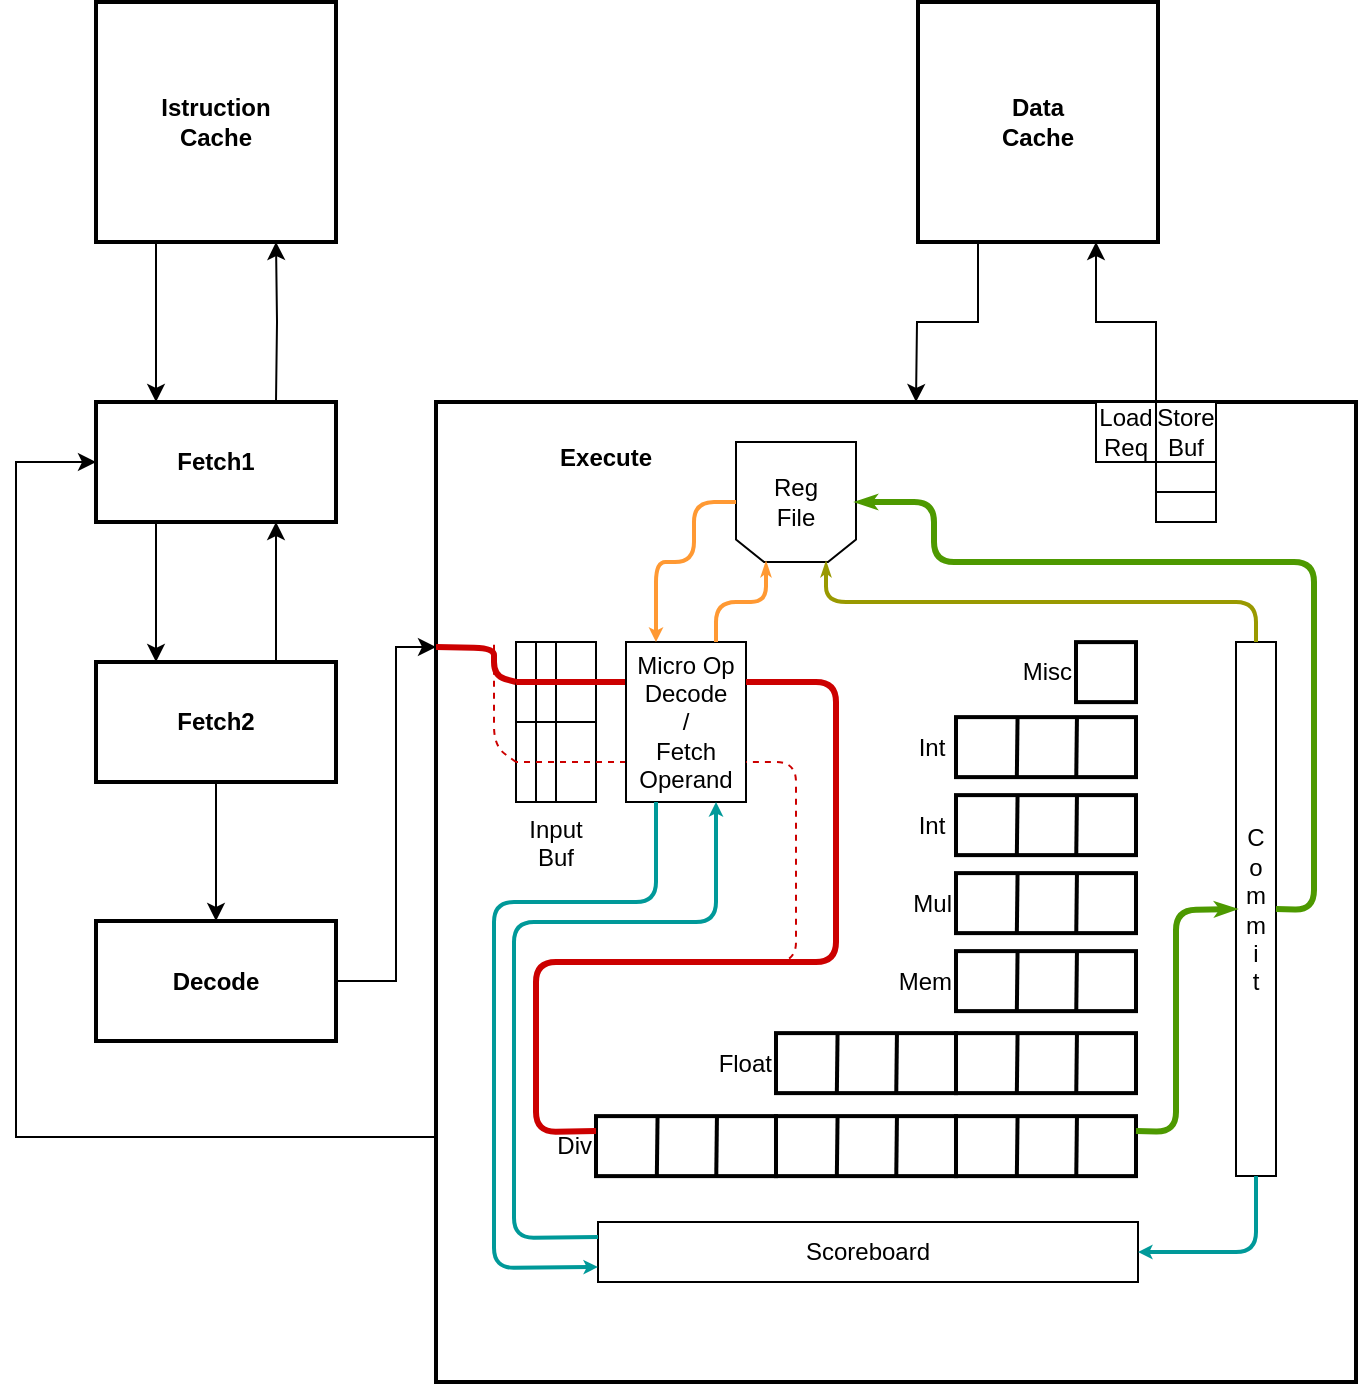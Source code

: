 <mxfile version="12.1.1" type="github" pages="1">
  <diagram id="EdAOTdUpAiUYNW-F2-T8" name="Page-1">
    <mxGraphModel dx="496" dy="267" grid="1" gridSize="10" guides="1" tooltips="1" connect="1" arrows="1" fold="1" page="1" pageScale="1" pageWidth="827" pageHeight="1169" math="0" shadow="0">
      <root>
        <mxCell id="0"/>
        <mxCell id="1" parent="0"/>
        <mxCell id="PrVs4WJmUe6VJW8ANghc-1" style="edgeStyle=orthogonalEdgeStyle;rounded=0;orthogonalLoop=1;jettySize=auto;html=1;exitX=0.25;exitY=1;exitDx=0;exitDy=0;entryX=0.25;entryY=0;entryDx=0;entryDy=0;fontStyle=1" edge="1" parent="1" source="PrVs4WJmUe6VJW8ANghc-2">
          <mxGeometry relative="1" as="geometry">
            <mxPoint x="120" y="250" as="targetPoint"/>
          </mxGeometry>
        </mxCell>
        <mxCell id="PrVs4WJmUe6VJW8ANghc-2" value="Istruction&lt;br&gt;Cache" style="rounded=0;whiteSpace=wrap;html=1;fontStyle=1;strokeWidth=2;" vertex="1" parent="1">
          <mxGeometry x="90" y="50" width="120" height="120" as="geometry"/>
        </mxCell>
        <mxCell id="PrVs4WJmUe6VJW8ANghc-3" style="edgeStyle=orthogonalEdgeStyle;rounded=0;orthogonalLoop=1;jettySize=auto;html=1;exitX=0.75;exitY=0;exitDx=0;exitDy=0;entryX=0.75;entryY=1;entryDx=0;entryDy=0;fontStyle=1" edge="1" parent="1" target="PrVs4WJmUe6VJW8ANghc-2">
          <mxGeometry relative="1" as="geometry">
            <mxPoint x="180" y="250" as="sourcePoint"/>
          </mxGeometry>
        </mxCell>
        <mxCell id="PrVs4WJmUe6VJW8ANghc-4" style="edgeStyle=orthogonalEdgeStyle;rounded=0;orthogonalLoop=1;jettySize=auto;html=1;exitX=0.995;exitY=0.005;exitDx=0;exitDy=0;entryX=0.75;entryY=1;entryDx=0;entryDy=0;exitPerimeter=0;" edge="1" parent="1">
          <mxGeometry relative="1" as="geometry">
            <mxPoint x="620" y="250" as="sourcePoint"/>
            <mxPoint x="590" y="170" as="targetPoint"/>
            <Array as="points">
              <mxPoint x="620" y="210"/>
              <mxPoint x="590" y="210"/>
            </Array>
          </mxGeometry>
        </mxCell>
        <mxCell id="PrVs4WJmUe6VJW8ANghc-5" style="edgeStyle=orthogonalEdgeStyle;rounded=0;orthogonalLoop=1;jettySize=auto;html=1;exitX=0.25;exitY=1;exitDx=0;exitDy=0;entryX=0.5;entryY=0;entryDx=0;entryDy=0;" edge="1" parent="1" source="PrVs4WJmUe6VJW8ANghc-6">
          <mxGeometry relative="1" as="geometry">
            <mxPoint x="500" y="250" as="targetPoint"/>
          </mxGeometry>
        </mxCell>
        <mxCell id="PrVs4WJmUe6VJW8ANghc-6" value="Data&lt;br&gt;Cache" style="rounded=0;whiteSpace=wrap;html=1;fontStyle=1;strokeWidth=2;" vertex="1" parent="1">
          <mxGeometry x="501" y="50" width="120" height="120" as="geometry"/>
        </mxCell>
        <mxCell id="PrVs4WJmUe6VJW8ANghc-7" style="edgeStyle=orthogonalEdgeStyle;rounded=0;orthogonalLoop=1;jettySize=auto;html=1;exitX=0.25;exitY=1;exitDx=0;exitDy=0;entryX=0.25;entryY=0;entryDx=0;entryDy=0;fontStyle=1" edge="1" parent="1" source="PrVs4WJmUe6VJW8ANghc-8" target="PrVs4WJmUe6VJW8ANghc-11">
          <mxGeometry relative="1" as="geometry"/>
        </mxCell>
        <mxCell id="PrVs4WJmUe6VJW8ANghc-8" value="Fetch1" style="rounded=0;whiteSpace=wrap;html=1;fontStyle=1;strokeWidth=2;" vertex="1" parent="1">
          <mxGeometry x="90" y="250" width="120" height="60" as="geometry"/>
        </mxCell>
        <mxCell id="PrVs4WJmUe6VJW8ANghc-9" style="edgeStyle=orthogonalEdgeStyle;rounded=0;orthogonalLoop=1;jettySize=auto;html=1;exitX=0.75;exitY=0;exitDx=0;exitDy=0;fontStyle=1;entryX=0.75;entryY=1;entryDx=0;entryDy=0;" edge="1" parent="1" source="PrVs4WJmUe6VJW8ANghc-11" target="PrVs4WJmUe6VJW8ANghc-8">
          <mxGeometry relative="1" as="geometry">
            <mxPoint x="100" y="410" as="targetPoint"/>
          </mxGeometry>
        </mxCell>
        <mxCell id="PrVs4WJmUe6VJW8ANghc-10" style="edgeStyle=orthogonalEdgeStyle;rounded=0;orthogonalLoop=1;jettySize=auto;html=1;exitX=0.5;exitY=1;exitDx=0;exitDy=0;entryX=0.5;entryY=0;entryDx=0;entryDy=0;fontStyle=1" edge="1" parent="1" source="PrVs4WJmUe6VJW8ANghc-11" target="PrVs4WJmUe6VJW8ANghc-13">
          <mxGeometry relative="1" as="geometry"/>
        </mxCell>
        <mxCell id="PrVs4WJmUe6VJW8ANghc-11" value="Fetch2" style="rounded=0;whiteSpace=wrap;html=1;fontStyle=1;strokeWidth=2;" vertex="1" parent="1">
          <mxGeometry x="90" y="380" width="120" height="60" as="geometry"/>
        </mxCell>
        <mxCell id="PrVs4WJmUe6VJW8ANghc-12" style="edgeStyle=orthogonalEdgeStyle;rounded=0;orthogonalLoop=1;jettySize=auto;html=1;exitX=1;exitY=0.5;exitDx=0;exitDy=0;entryX=0;entryY=0.25;entryDx=0;entryDy=0;" edge="1" parent="1" source="PrVs4WJmUe6VJW8ANghc-13" target="PrVs4WJmUe6VJW8ANghc-15">
          <mxGeometry relative="1" as="geometry">
            <mxPoint x="280" y="358" as="targetPoint"/>
            <Array as="points">
              <mxPoint x="240" y="540"/>
              <mxPoint x="240" y="373"/>
            </Array>
          </mxGeometry>
        </mxCell>
        <mxCell id="PrVs4WJmUe6VJW8ANghc-13" value="&lt;span&gt;Decode&lt;/span&gt;" style="rounded=0;whiteSpace=wrap;html=1;fontStyle=1;strokeWidth=2;" vertex="1" parent="1">
          <mxGeometry x="90" y="509.5" width="120" height="60" as="geometry"/>
        </mxCell>
        <mxCell id="PrVs4WJmUe6VJW8ANghc-14" style="edgeStyle=orthogonalEdgeStyle;rounded=0;orthogonalLoop=1;jettySize=auto;html=1;entryX=0;entryY=0.5;entryDx=0;entryDy=0;exitX=0;exitY=0.75;exitDx=0;exitDy=0;" edge="1" parent="1" source="PrVs4WJmUe6VJW8ANghc-15" target="PrVs4WJmUe6VJW8ANghc-8">
          <mxGeometry relative="1" as="geometry">
            <Array as="points">
              <mxPoint x="50" y="618"/>
              <mxPoint x="50" y="280"/>
            </Array>
            <mxPoint x="280" y="573" as="sourcePoint"/>
          </mxGeometry>
        </mxCell>
        <mxCell id="PrVs4WJmUe6VJW8ANghc-15" value="&amp;nbsp; &amp;nbsp; &amp;nbsp; &amp;nbsp; &amp;nbsp; &lt;br&gt;&amp;nbsp; &amp;nbsp; &amp;nbsp; &amp;nbsp; &amp;nbsp; &amp;nbsp; &amp;nbsp; &amp;nbsp; &amp;nbsp; &lt;b&gt;Execute&lt;/b&gt;" style="rounded=0;whiteSpace=wrap;html=1;verticalAlign=top;labelPosition=center;verticalLabelPosition=middle;align=left;strokeWidth=2;" vertex="1" parent="1">
          <mxGeometry x="260" y="250" width="460" height="490" as="geometry"/>
        </mxCell>
        <mxCell id="PrVs4WJmUe6VJW8ANghc-16" value="C&lt;br&gt;o&lt;br&gt;m&lt;br&gt;m&lt;br&gt;i&lt;br&gt;t" style="rounded=0;whiteSpace=wrap;html=1;align=center;strokeWidth=1;" vertex="1" parent="1">
          <mxGeometry x="660" y="370" width="20" height="267" as="geometry"/>
        </mxCell>
        <mxCell id="PrVs4WJmUe6VJW8ANghc-17" value="Scoreboard" style="rounded=0;whiteSpace=wrap;html=1;strokeWidth=1;" vertex="1" parent="1">
          <mxGeometry x="341" y="660" width="270" height="30" as="geometry"/>
        </mxCell>
        <mxCell id="PrVs4WJmUe6VJW8ANghc-18" value="Int&amp;nbsp;" style="rounded=0;whiteSpace=wrap;html=1;align=right;labelPosition=left;verticalLabelPosition=middle;verticalAlign=middle;strokeWidth=2;" vertex="1" parent="1">
          <mxGeometry x="520" y="446.559" width="90" height="30" as="geometry"/>
        </mxCell>
        <mxCell id="PrVs4WJmUe6VJW8ANghc-19" value="" style="endArrow=none;html=1;exitX=0.338;exitY=0.997;exitDx=0;exitDy=0;exitPerimeter=0;entryX=0.342;entryY=0.003;entryDx=0;entryDy=0;entryPerimeter=0;strokeWidth=2;" edge="1" parent="1" source="PrVs4WJmUe6VJW8ANghc-18" target="PrVs4WJmUe6VJW8ANghc-18">
          <mxGeometry width="50" height="50" relative="1" as="geometry">
            <mxPoint x="-10" y="549.559" as="sourcePoint"/>
            <mxPoint x="391" y="369.559" as="targetPoint"/>
          </mxGeometry>
        </mxCell>
        <mxCell id="PrVs4WJmUe6VJW8ANghc-20" value="" style="endArrow=none;html=1;exitX=0.668;exitY=1.01;exitDx=0;exitDy=0;exitPerimeter=0;entryX=0.672;entryY=-0.003;entryDx=0;entryDy=0;entryPerimeter=0;strokeWidth=2;" edge="1" parent="1" source="PrVs4WJmUe6VJW8ANghc-18" target="PrVs4WJmUe6VJW8ANghc-18">
          <mxGeometry width="50" height="50" relative="1" as="geometry">
            <mxPoint x="429.8" y="429.939" as="sourcePoint"/>
            <mxPoint x="430" y="369.559" as="targetPoint"/>
          </mxGeometry>
        </mxCell>
        <mxCell id="PrVs4WJmUe6VJW8ANghc-21" value="Mul" style="rounded=0;whiteSpace=wrap;html=1;align=right;labelPosition=left;verticalLabelPosition=middle;verticalAlign=middle;strokeWidth=2;" vertex="1" parent="1">
          <mxGeometry x="520" y="485.559" width="90" height="30" as="geometry"/>
        </mxCell>
        <mxCell id="PrVs4WJmUe6VJW8ANghc-22" value="" style="endArrow=none;html=1;exitX=0.338;exitY=0.997;exitDx=0;exitDy=0;exitPerimeter=0;entryX=0.342;entryY=0.003;entryDx=0;entryDy=0;entryPerimeter=0;strokeWidth=2;" edge="1" parent="1" source="PrVs4WJmUe6VJW8ANghc-21" target="PrVs4WJmUe6VJW8ANghc-21">
          <mxGeometry width="50" height="50" relative="1" as="geometry">
            <mxPoint x="-10" y="589.559" as="sourcePoint"/>
            <mxPoint x="391" y="409.559" as="targetPoint"/>
          </mxGeometry>
        </mxCell>
        <mxCell id="PrVs4WJmUe6VJW8ANghc-23" value="" style="endArrow=none;html=1;exitX=0.668;exitY=1.01;exitDx=0;exitDy=0;exitPerimeter=0;entryX=0.672;entryY=-0.003;entryDx=0;entryDy=0;entryPerimeter=0;strokeWidth=2;" edge="1" parent="1" source="PrVs4WJmUe6VJW8ANghc-21" target="PrVs4WJmUe6VJW8ANghc-21">
          <mxGeometry width="50" height="50" relative="1" as="geometry">
            <mxPoint x="429.8" y="469.939" as="sourcePoint"/>
            <mxPoint x="430" y="409.559" as="targetPoint"/>
          </mxGeometry>
        </mxCell>
        <mxCell id="PrVs4WJmUe6VJW8ANghc-24" value="Div" style="rounded=0;whiteSpace=wrap;html=1;align=right;labelPosition=left;verticalLabelPosition=middle;verticalAlign=middle;strokeWidth=2;" vertex="1" parent="1">
          <mxGeometry x="340" y="607.059" width="90" height="30" as="geometry"/>
        </mxCell>
        <mxCell id="PrVs4WJmUe6VJW8ANghc-25" value="" style="endArrow=none;html=1;exitX=0.338;exitY=0.997;exitDx=0;exitDy=0;exitPerimeter=0;entryX=0.342;entryY=0.003;entryDx=0;entryDy=0;entryPerimeter=0;strokeWidth=2;" edge="1" parent="1" source="PrVs4WJmUe6VJW8ANghc-24" target="PrVs4WJmUe6VJW8ANghc-24">
          <mxGeometry width="50" height="50" relative="1" as="geometry">
            <mxPoint x="-10" y="629.559" as="sourcePoint"/>
            <mxPoint x="391" y="449.559" as="targetPoint"/>
          </mxGeometry>
        </mxCell>
        <mxCell id="PrVs4WJmUe6VJW8ANghc-26" value="" style="endArrow=none;html=1;exitX=0.668;exitY=1.01;exitDx=0;exitDy=0;exitPerimeter=0;entryX=0.672;entryY=-0.003;entryDx=0;entryDy=0;entryPerimeter=0;strokeWidth=2;" edge="1" parent="1" source="PrVs4WJmUe6VJW8ANghc-24" target="PrVs4WJmUe6VJW8ANghc-24">
          <mxGeometry width="50" height="50" relative="1" as="geometry">
            <mxPoint x="429.8" y="509.939" as="sourcePoint"/>
            <mxPoint x="430" y="449.559" as="targetPoint"/>
          </mxGeometry>
        </mxCell>
        <mxCell id="PrVs4WJmUe6VJW8ANghc-27" value="" style="rounded=0;whiteSpace=wrap;html=1;align=right;labelPosition=left;verticalLabelPosition=middle;verticalAlign=middle;strokeWidth=2;" vertex="1" parent="1">
          <mxGeometry x="430" y="607.059" width="90" height="30" as="geometry"/>
        </mxCell>
        <mxCell id="PrVs4WJmUe6VJW8ANghc-28" value="" style="endArrow=none;html=1;exitX=0.338;exitY=0.997;exitDx=0;exitDy=0;exitPerimeter=0;entryX=0.342;entryY=0.003;entryDx=0;entryDy=0;entryPerimeter=0;strokeWidth=2;" edge="1" parent="1" source="PrVs4WJmUe6VJW8ANghc-27" target="PrVs4WJmUe6VJW8ANghc-27">
          <mxGeometry width="50" height="50" relative="1" as="geometry">
            <mxPoint x="-315" y="669.559" as="sourcePoint"/>
            <mxPoint x="86" y="489.559" as="targetPoint"/>
          </mxGeometry>
        </mxCell>
        <mxCell id="PrVs4WJmUe6VJW8ANghc-29" value="" style="endArrow=none;html=1;exitX=0.668;exitY=1.01;exitDx=0;exitDy=0;exitPerimeter=0;entryX=0.672;entryY=-0.003;entryDx=0;entryDy=0;entryPerimeter=0;strokeWidth=2;" edge="1" parent="1" source="PrVs4WJmUe6VJW8ANghc-27" target="PrVs4WJmUe6VJW8ANghc-27">
          <mxGeometry width="50" height="50" relative="1" as="geometry">
            <mxPoint x="124.8" y="549.939" as="sourcePoint"/>
            <mxPoint x="125" y="489.559" as="targetPoint"/>
          </mxGeometry>
        </mxCell>
        <mxCell id="PrVs4WJmUe6VJW8ANghc-30" value="" style="rounded=0;whiteSpace=wrap;html=1;align=right;labelPosition=left;verticalLabelPosition=middle;verticalAlign=middle;strokeWidth=2;" vertex="1" parent="1">
          <mxGeometry x="520" y="607.059" width="90" height="30" as="geometry"/>
        </mxCell>
        <mxCell id="PrVs4WJmUe6VJW8ANghc-31" value="" style="endArrow=none;html=1;exitX=0.338;exitY=0.997;exitDx=0;exitDy=0;exitPerimeter=0;entryX=0.342;entryY=0.003;entryDx=0;entryDy=0;entryPerimeter=0;strokeWidth=2;" edge="1" parent="1" source="PrVs4WJmUe6VJW8ANghc-30" target="PrVs4WJmUe6VJW8ANghc-30">
          <mxGeometry width="50" height="50" relative="1" as="geometry">
            <mxPoint x="-305" y="679.559" as="sourcePoint"/>
            <mxPoint x="96" y="499.559" as="targetPoint"/>
          </mxGeometry>
        </mxCell>
        <mxCell id="PrVs4WJmUe6VJW8ANghc-32" value="" style="endArrow=none;html=1;exitX=0.668;exitY=1.01;exitDx=0;exitDy=0;exitPerimeter=0;entryX=0.672;entryY=-0.003;entryDx=0;entryDy=0;entryPerimeter=0;strokeWidth=2;" edge="1" parent="1" source="PrVs4WJmUe6VJW8ANghc-30" target="PrVs4WJmUe6VJW8ANghc-30">
          <mxGeometry width="50" height="50" relative="1" as="geometry">
            <mxPoint x="134.8" y="559.939" as="sourcePoint"/>
            <mxPoint x="135" y="499.559" as="targetPoint"/>
          </mxGeometry>
        </mxCell>
        <mxCell id="PrVs4WJmUe6VJW8ANghc-33" value="Float" style="rounded=0;whiteSpace=wrap;html=1;align=right;labelPosition=left;verticalLabelPosition=middle;verticalAlign=middle;strokeWidth=2;" vertex="1" parent="1">
          <mxGeometry x="430" y="565.559" width="90" height="30" as="geometry"/>
        </mxCell>
        <mxCell id="PrVs4WJmUe6VJW8ANghc-34" value="" style="endArrow=none;html=1;exitX=0.338;exitY=0.997;exitDx=0;exitDy=0;exitPerimeter=0;entryX=0.342;entryY=0.003;entryDx=0;entryDy=0;entryPerimeter=0;strokeWidth=2;" edge="1" parent="1" source="PrVs4WJmUe6VJW8ANghc-33" target="PrVs4WJmUe6VJW8ANghc-33">
          <mxGeometry width="50" height="50" relative="1" as="geometry">
            <mxPoint x="-295" y="689.559" as="sourcePoint"/>
            <mxPoint x="106" y="509.559" as="targetPoint"/>
          </mxGeometry>
        </mxCell>
        <mxCell id="PrVs4WJmUe6VJW8ANghc-35" value="" style="endArrow=none;html=1;exitX=0.668;exitY=1.01;exitDx=0;exitDy=0;exitPerimeter=0;entryX=0.672;entryY=-0.003;entryDx=0;entryDy=0;entryPerimeter=0;strokeWidth=2;" edge="1" parent="1" source="PrVs4WJmUe6VJW8ANghc-33" target="PrVs4WJmUe6VJW8ANghc-33">
          <mxGeometry width="50" height="50" relative="1" as="geometry">
            <mxPoint x="144.8" y="569.939" as="sourcePoint"/>
            <mxPoint x="145" y="509.559" as="targetPoint"/>
          </mxGeometry>
        </mxCell>
        <mxCell id="PrVs4WJmUe6VJW8ANghc-36" value="" style="rounded=0;whiteSpace=wrap;html=1;align=right;labelPosition=left;verticalLabelPosition=middle;verticalAlign=middle;strokeWidth=2;" vertex="1" parent="1">
          <mxGeometry x="520" y="565.559" width="90" height="30" as="geometry"/>
        </mxCell>
        <mxCell id="PrVs4WJmUe6VJW8ANghc-37" value="" style="endArrow=none;html=1;exitX=0.338;exitY=0.997;exitDx=0;exitDy=0;exitPerimeter=0;entryX=0.342;entryY=0.003;entryDx=0;entryDy=0;entryPerimeter=0;strokeWidth=2;" edge="1" parent="1" source="PrVs4WJmUe6VJW8ANghc-36" target="PrVs4WJmUe6VJW8ANghc-36">
          <mxGeometry width="50" height="50" relative="1" as="geometry">
            <mxPoint x="-285" y="699.559" as="sourcePoint"/>
            <mxPoint x="116" y="519.559" as="targetPoint"/>
          </mxGeometry>
        </mxCell>
        <mxCell id="PrVs4WJmUe6VJW8ANghc-38" value="" style="endArrow=none;html=1;exitX=0.668;exitY=1.01;exitDx=0;exitDy=0;exitPerimeter=0;entryX=0.672;entryY=-0.003;entryDx=0;entryDy=0;entryPerimeter=0;strokeWidth=2;" edge="1" parent="1" source="PrVs4WJmUe6VJW8ANghc-36" target="PrVs4WJmUe6VJW8ANghc-36">
          <mxGeometry width="50" height="50" relative="1" as="geometry">
            <mxPoint x="154.8" y="579.939" as="sourcePoint"/>
            <mxPoint x="155" y="519.559" as="targetPoint"/>
          </mxGeometry>
        </mxCell>
        <mxCell id="PrVs4WJmUe6VJW8ANghc-39" value="Mem" style="rounded=0;whiteSpace=wrap;html=1;align=right;labelPosition=left;verticalLabelPosition=middle;verticalAlign=middle;strokeWidth=2;" vertex="1" parent="1">
          <mxGeometry x="520" y="524.559" width="90" height="30" as="geometry"/>
        </mxCell>
        <mxCell id="PrVs4WJmUe6VJW8ANghc-40" value="" style="endArrow=none;html=1;exitX=0.338;exitY=0.997;exitDx=0;exitDy=0;exitPerimeter=0;entryX=0.342;entryY=0.003;entryDx=0;entryDy=0;entryPerimeter=0;strokeWidth=2;" edge="1" parent="1" source="PrVs4WJmUe6VJW8ANghc-39" target="PrVs4WJmUe6VJW8ANghc-39">
          <mxGeometry width="50" height="50" relative="1" as="geometry">
            <mxPoint x="-10" y="707.559" as="sourcePoint"/>
            <mxPoint x="391" y="527.559" as="targetPoint"/>
          </mxGeometry>
        </mxCell>
        <mxCell id="PrVs4WJmUe6VJW8ANghc-41" value="" style="endArrow=none;html=1;exitX=0.668;exitY=1.01;exitDx=0;exitDy=0;exitPerimeter=0;entryX=0.672;entryY=-0.003;entryDx=0;entryDy=0;entryPerimeter=0;strokeWidth=2;" edge="1" parent="1" source="PrVs4WJmUe6VJW8ANghc-39" target="PrVs4WJmUe6VJW8ANghc-39">
          <mxGeometry width="50" height="50" relative="1" as="geometry">
            <mxPoint x="429.8" y="587.939" as="sourcePoint"/>
            <mxPoint x="430" y="527.559" as="targetPoint"/>
          </mxGeometry>
        </mxCell>
        <mxCell id="PrVs4WJmUe6VJW8ANghc-42" value="Misc" style="rounded=0;whiteSpace=wrap;html=1;align=right;labelPosition=left;verticalLabelPosition=middle;verticalAlign=middle;strokeWidth=2;" vertex="1" parent="1">
          <mxGeometry x="580" y="370.059" width="30" height="30" as="geometry"/>
        </mxCell>
        <mxCell id="PrVs4WJmUe6VJW8ANghc-43" value="" style="rounded=0;whiteSpace=wrap;html=1;align=left;verticalAlign=top;labelPosition=right;verticalLabelPosition=middle;" vertex="1" parent="1">
          <mxGeometry x="620" y="250" width="30" height="60" as="geometry"/>
        </mxCell>
        <mxCell id="PrVs4WJmUe6VJW8ANghc-44" value="" style="endArrow=none;html=1;entryX=0;entryY=0.5;entryDx=0;entryDy=0;exitX=1;exitY=0.5;exitDx=0;exitDy=0;" edge="1" parent="1" source="PrVs4WJmUe6VJW8ANghc-43" target="PrVs4WJmUe6VJW8ANghc-43">
          <mxGeometry width="50" height="50" relative="1" as="geometry">
            <mxPoint x="355" y="490" as="sourcePoint"/>
            <mxPoint x="405" y="440" as="targetPoint"/>
          </mxGeometry>
        </mxCell>
        <mxCell id="PrVs4WJmUe6VJW8ANghc-45" value="" style="endArrow=none;html=1;entryX=0;entryY=0.75;entryDx=0;entryDy=0;exitX=1;exitY=0.75;exitDx=0;exitDy=0;" edge="1" parent="1" source="PrVs4WJmUe6VJW8ANghc-43" target="PrVs4WJmUe6VJW8ANghc-43">
          <mxGeometry width="50" height="50" relative="1" as="geometry">
            <mxPoint x="355" y="490" as="sourcePoint"/>
            <mxPoint x="405" y="440" as="targetPoint"/>
          </mxGeometry>
        </mxCell>
        <mxCell id="PrVs4WJmUe6VJW8ANghc-46" value="Load&lt;br&gt;Req" style="rounded=0;whiteSpace=wrap;html=1;align=center;labelPosition=center;verticalLabelPosition=middle;verticalAlign=middle;" vertex="1" parent="1">
          <mxGeometry x="590" y="250" width="30" height="30" as="geometry"/>
        </mxCell>
        <mxCell id="PrVs4WJmUe6VJW8ANghc-47" value="Store&lt;br&gt;Buf" style="text;html=1;strokeColor=none;fillColor=none;align=center;verticalAlign=middle;whiteSpace=wrap;rounded=0;" vertex="1" parent="1">
          <mxGeometry x="620" y="250" width="30" height="30" as="geometry"/>
        </mxCell>
        <mxCell id="PrVs4WJmUe6VJW8ANghc-48" value="Input Buf" style="rounded=0;whiteSpace=wrap;html=1;align=center;labelPosition=center;verticalLabelPosition=bottom;verticalAlign=top;" vertex="1" parent="1">
          <mxGeometry x="300" y="370" width="40" height="80" as="geometry"/>
        </mxCell>
        <mxCell id="PrVs4WJmUe6VJW8ANghc-49" value="" style="endArrow=none;html=1;entryX=0.5;entryY=0;entryDx=0;entryDy=0;exitX=0.5;exitY=1;exitDx=0;exitDy=0;" edge="1" parent="1" source="PrVs4WJmUe6VJW8ANghc-48" target="PrVs4WJmUe6VJW8ANghc-48">
          <mxGeometry width="50" height="50" relative="1" as="geometry">
            <mxPoint x="-20" y="740" as="sourcePoint"/>
            <mxPoint x="30" y="690" as="targetPoint"/>
          </mxGeometry>
        </mxCell>
        <mxCell id="PrVs4WJmUe6VJW8ANghc-50" value="" style="endArrow=none;html=1;entryX=0.25;entryY=0;entryDx=0;entryDy=0;exitX=0.25;exitY=1;exitDx=0;exitDy=0;" edge="1" parent="1" source="PrVs4WJmUe6VJW8ANghc-48" target="PrVs4WJmUe6VJW8ANghc-48">
          <mxGeometry width="50" height="50" relative="1" as="geometry">
            <mxPoint x="-20" y="740" as="sourcePoint"/>
            <mxPoint x="30" y="690" as="targetPoint"/>
          </mxGeometry>
        </mxCell>
        <mxCell id="PrVs4WJmUe6VJW8ANghc-51" value="" style="shape=loopLimit;whiteSpace=wrap;html=1;align=left;rotation=180;size=14;" vertex="1" parent="1">
          <mxGeometry x="410" y="270" width="60" height="60" as="geometry"/>
        </mxCell>
        <mxCell id="PrVs4WJmUe6VJW8ANghc-52" value="Reg&lt;br&gt;File" style="text;html=1;strokeColor=none;fillColor=none;align=center;verticalAlign=middle;whiteSpace=wrap;rounded=0;" vertex="1" parent="1">
          <mxGeometry x="420" y="290" width="40" height="20" as="geometry"/>
        </mxCell>
        <mxCell id="PrVs4WJmUe6VJW8ANghc-53" value="" style="endArrow=none;html=1;strokeColor=#CC0000;strokeWidth=3;exitX=0;exitY=0.25;exitDx=0;exitDy=0;entryX=0;entryY=0.25;entryDx=0;entryDy=0;" edge="1" parent="1" source="PrVs4WJmUe6VJW8ANghc-48" target="PrVs4WJmUe6VJW8ANghc-15">
          <mxGeometry width="50" height="50" relative="1" as="geometry">
            <mxPoint x="39" y="750" as="sourcePoint"/>
            <mxPoint x="279" y="370" as="targetPoint"/>
            <Array as="points">
              <mxPoint x="289" y="387"/>
              <mxPoint x="289" y="373"/>
            </Array>
          </mxGeometry>
        </mxCell>
        <mxCell id="PrVs4WJmUe6VJW8ANghc-54" value="" style="endArrow=none;html=1;strokeColor=#CC0000;strokeWidth=3;entryX=0;entryY=0.25;entryDx=0;entryDy=0;exitX=0;exitY=0.25;exitDx=0;exitDy=0;" edge="1" parent="1" source="PrVs4WJmUe6VJW8ANghc-57" target="PrVs4WJmUe6VJW8ANghc-48">
          <mxGeometry width="50" height="50" relative="1" as="geometry">
            <mxPoint x="189" y="750" as="sourcePoint"/>
            <mxPoint x="239" y="700" as="targetPoint"/>
          </mxGeometry>
        </mxCell>
        <mxCell id="PrVs4WJmUe6VJW8ANghc-55" value="" style="endArrow=none;dashed=1;html=1;strokeColor=#CC0000;strokeWidth=1;exitX=0;exitY=0.75;exitDx=0;exitDy=0;" edge="1" parent="1" source="PrVs4WJmUe6VJW8ANghc-48">
          <mxGeometry width="50" height="50" relative="1" as="geometry">
            <mxPoint x="189" y="750" as="sourcePoint"/>
            <mxPoint x="289" y="370" as="targetPoint"/>
            <Array as="points">
              <mxPoint x="289" y="422"/>
            </Array>
          </mxGeometry>
        </mxCell>
        <mxCell id="PrVs4WJmUe6VJW8ANghc-56" value="" style="endArrow=none;dashed=1;html=1;strokeColor=#CC0000;strokeWidth=1;exitX=0;exitY=0.75;exitDx=0;exitDy=0;entryX=0;entryY=0.75;entryDx=0;entryDy=0;" edge="1" parent="1" source="PrVs4WJmUe6VJW8ANghc-57" target="PrVs4WJmUe6VJW8ANghc-48">
          <mxGeometry width="50" height="50" relative="1" as="geometry">
            <mxPoint x="169" y="750" as="sourcePoint"/>
            <mxPoint x="302" y="430" as="targetPoint"/>
          </mxGeometry>
        </mxCell>
        <mxCell id="PrVs4WJmUe6VJW8ANghc-57" value="Micro Op&lt;br&gt;Decode&lt;br&gt;/&lt;br&gt;Fetch&lt;br&gt;Operand" style="rounded=0;whiteSpace=wrap;html=1;" vertex="1" parent="1">
          <mxGeometry x="355" y="370" width="60" height="80" as="geometry"/>
        </mxCell>
        <mxCell id="PrVs4WJmUe6VJW8ANghc-58" value="" style="endArrow=classicThin;html=1;strokeColor=#FF9933;strokeWidth=2;exitX=0.75;exitY=0;exitDx=0;exitDy=0;entryX=0.75;entryY=0;entryDx=0;entryDy=0;endSize=1;endFill=1;" edge="1" parent="1" source="PrVs4WJmUe6VJW8ANghc-57" target="PrVs4WJmUe6VJW8ANghc-51">
          <mxGeometry width="50" height="50" relative="1" as="geometry">
            <mxPoint x="425" y="407.5" as="sourcePoint"/>
            <mxPoint x="475" y="357.5" as="targetPoint"/>
            <Array as="points">
              <mxPoint x="400" y="350"/>
              <mxPoint x="425" y="350"/>
            </Array>
          </mxGeometry>
        </mxCell>
        <mxCell id="PrVs4WJmUe6VJW8ANghc-59" value="" style="endArrow=classic;html=1;strokeColor=#FF9933;strokeWidth=2;endSize=1;entryX=0.25;entryY=0;entryDx=0;entryDy=0;exitX=1;exitY=0.5;exitDx=0;exitDy=0;" edge="1" parent="1" source="PrVs4WJmUe6VJW8ANghc-51" target="PrVs4WJmUe6VJW8ANghc-57">
          <mxGeometry width="50" height="50" relative="1" as="geometry">
            <mxPoint x="109" y="750" as="sourcePoint"/>
            <mxPoint x="159" y="700" as="targetPoint"/>
            <Array as="points">
              <mxPoint x="389" y="300"/>
              <mxPoint x="389" y="330"/>
              <mxPoint x="370" y="330"/>
            </Array>
          </mxGeometry>
        </mxCell>
        <mxCell id="PrVs4WJmUe6VJW8ANghc-60" value="" style="endArrow=none;html=1;strokeColor=#CC0000;strokeWidth=3;entryX=1;entryY=0.25;entryDx=0;entryDy=0;exitX=0;exitY=0.25;exitDx=0;exitDy=0;endSize=6;endFill=0;startArrow=none;startFill=0;startSize=1;" edge="1" parent="1" source="PrVs4WJmUe6VJW8ANghc-24" target="PrVs4WJmUe6VJW8ANghc-57">
          <mxGeometry width="50" height="50" relative="1" as="geometry">
            <mxPoint x="49" y="750" as="sourcePoint"/>
            <mxPoint x="99" y="700" as="targetPoint"/>
            <Array as="points">
              <mxPoint x="310" y="615"/>
              <mxPoint x="310" y="530"/>
              <mxPoint x="460" y="530"/>
              <mxPoint x="460" y="390"/>
            </Array>
          </mxGeometry>
        </mxCell>
        <mxCell id="PrVs4WJmUe6VJW8ANghc-61" value="Int&amp;nbsp;" style="rounded=0;whiteSpace=wrap;html=1;align=right;labelPosition=left;verticalLabelPosition=middle;verticalAlign=middle;strokeWidth=2;" vertex="1" parent="1">
          <mxGeometry x="520" y="407.559" width="90" height="30" as="geometry"/>
        </mxCell>
        <mxCell id="PrVs4WJmUe6VJW8ANghc-62" value="" style="endArrow=none;html=1;exitX=0.338;exitY=0.997;exitDx=0;exitDy=0;exitPerimeter=0;entryX=0.342;entryY=0.003;entryDx=0;entryDy=0;entryPerimeter=0;strokeWidth=2;" edge="1" parent="1" source="PrVs4WJmUe6VJW8ANghc-61" target="PrVs4WJmUe6VJW8ANghc-61">
          <mxGeometry width="50" height="50" relative="1" as="geometry">
            <mxPoint x="-10" y="509.559" as="sourcePoint"/>
            <mxPoint x="391" y="329.559" as="targetPoint"/>
          </mxGeometry>
        </mxCell>
        <mxCell id="PrVs4WJmUe6VJW8ANghc-63" value="" style="endArrow=none;html=1;exitX=0.668;exitY=1.01;exitDx=0;exitDy=0;exitPerimeter=0;entryX=0.672;entryY=-0.003;entryDx=0;entryDy=0;entryPerimeter=0;strokeWidth=2;" edge="1" parent="1" source="PrVs4WJmUe6VJW8ANghc-61" target="PrVs4WJmUe6VJW8ANghc-61">
          <mxGeometry width="50" height="50" relative="1" as="geometry">
            <mxPoint x="429.8" y="389.939" as="sourcePoint"/>
            <mxPoint x="430" y="329.559" as="targetPoint"/>
          </mxGeometry>
        </mxCell>
        <mxCell id="PrVs4WJmUe6VJW8ANghc-64" value="" style="endArrow=none;dashed=1;html=1;strokeColor=#CC0000;strokeWidth=1;entryX=1;entryY=0.75;entryDx=0;entryDy=0;exitX=0;exitY=0.25;exitDx=0;exitDy=0;" edge="1" parent="1" source="PrVs4WJmUe6VJW8ANghc-24" target="PrVs4WJmUe6VJW8ANghc-57">
          <mxGeometry width="50" height="50" relative="1" as="geometry">
            <mxPoint x="69" y="750" as="sourcePoint"/>
            <mxPoint x="119" y="700" as="targetPoint"/>
            <Array as="points">
              <mxPoint x="310" y="615"/>
              <mxPoint x="310" y="530"/>
              <mxPoint x="440" y="530"/>
              <mxPoint x="440" y="430"/>
            </Array>
          </mxGeometry>
        </mxCell>
        <mxCell id="PrVs4WJmUe6VJW8ANghc-65" value="" style="endArrow=classicThin;html=1;strokeColor=#999900;strokeWidth=2;endSize=1;startSize=1;endFill=1;entryX=0.25;entryY=0;entryDx=0;entryDy=0;exitX=0.5;exitY=0;exitDx=0;exitDy=0;" edge="1" parent="1" source="PrVs4WJmUe6VJW8ANghc-16" target="PrVs4WJmUe6VJW8ANghc-51">
          <mxGeometry width="50" height="50" relative="1" as="geometry">
            <mxPoint x="169" y="750" as="sourcePoint"/>
            <mxPoint x="219" y="700" as="targetPoint"/>
            <Array as="points">
              <mxPoint x="670" y="350"/>
              <mxPoint x="649" y="350"/>
              <mxPoint x="529" y="350"/>
              <mxPoint x="455" y="350"/>
            </Array>
          </mxGeometry>
        </mxCell>
        <mxCell id="PrVs4WJmUe6VJW8ANghc-66" value="" style="endArrow=classicThin;html=1;strokeColor=#4D9900;strokeWidth=3;endFill=1;startSize=4;endSize=1;entryX=0;entryY=0.5;entryDx=0;entryDy=0;exitX=1;exitY=0.25;exitDx=0;exitDy=0;" edge="1" parent="1" source="PrVs4WJmUe6VJW8ANghc-30" target="PrVs4WJmUe6VJW8ANghc-16">
          <mxGeometry width="50" height="50" relative="1" as="geometry">
            <mxPoint x="139" y="750" as="sourcePoint"/>
            <mxPoint x="689" y="436.75" as="targetPoint"/>
            <Array as="points">
              <mxPoint x="630" y="615"/>
              <mxPoint x="630" y="504"/>
            </Array>
          </mxGeometry>
        </mxCell>
        <mxCell id="PrVs4WJmUe6VJW8ANghc-67" value="" style="endArrow=none;html=1;strokeColor=#000000;strokeWidth=1;entryX=1;entryY=0.5;entryDx=0;entryDy=0;exitX=0;exitY=0.5;exitDx=0;exitDy=0;" edge="1" parent="1" source="PrVs4WJmUe6VJW8ANghc-48" target="PrVs4WJmUe6VJW8ANghc-48">
          <mxGeometry width="50" height="50" relative="1" as="geometry">
            <mxPoint x="39" y="750" as="sourcePoint"/>
            <mxPoint x="89" y="700" as="targetPoint"/>
          </mxGeometry>
        </mxCell>
        <mxCell id="PrVs4WJmUe6VJW8ANghc-68" value="" style="endArrow=classic;html=1;strokeColor=#009999;entryX=0;entryY=0.75;entryDx=0;entryDy=0;exitX=0.25;exitY=1;exitDx=0;exitDy=0;strokeWidth=2;startSize=3;endSize=1;" edge="1" parent="1" source="PrVs4WJmUe6VJW8ANghc-57" target="PrVs4WJmUe6VJW8ANghc-17">
          <mxGeometry width="50" height="50" relative="1" as="geometry">
            <mxPoint x="79" y="780" as="sourcePoint"/>
            <mxPoint x="129" y="730" as="targetPoint"/>
            <Array as="points">
              <mxPoint x="370" y="500"/>
              <mxPoint x="289" y="500"/>
              <mxPoint x="289" y="683"/>
            </Array>
          </mxGeometry>
        </mxCell>
        <mxCell id="PrVs4WJmUe6VJW8ANghc-69" value="" style="endArrow=classic;html=1;strokeColor=#009999;entryX=0.75;entryY=1;entryDx=0;entryDy=0;exitX=0;exitY=0.25;exitDx=0;exitDy=0;strokeWidth=2;startSize=3;endSize=1;" edge="1" parent="1" source="PrVs4WJmUe6VJW8ANghc-17" target="PrVs4WJmUe6VJW8ANghc-57">
          <mxGeometry width="50" height="50" relative="1" as="geometry">
            <mxPoint x="380" y="460" as="sourcePoint"/>
            <mxPoint x="351" y="692.5" as="targetPoint"/>
            <Array as="points">
              <mxPoint x="299" y="668"/>
              <mxPoint x="299" y="510"/>
              <mxPoint x="400" y="510"/>
            </Array>
          </mxGeometry>
        </mxCell>
        <mxCell id="PrVs4WJmUe6VJW8ANghc-70" value="" style="endArrow=classic;html=1;strokeColor=#009999;entryX=1;entryY=0.5;entryDx=0;entryDy=0;exitX=0.5;exitY=1;exitDx=0;exitDy=0;strokeWidth=2;startSize=3;endSize=1;" edge="1" parent="1" source="PrVs4WJmUe6VJW8ANghc-16" target="PrVs4WJmUe6VJW8ANghc-17">
          <mxGeometry width="50" height="50" relative="1" as="geometry">
            <mxPoint x="700" y="637" as="sourcePoint"/>
            <mxPoint x="351" y="692.5" as="targetPoint"/>
            <Array as="points">
              <mxPoint x="670" y="675"/>
            </Array>
          </mxGeometry>
        </mxCell>
        <mxCell id="PrVs4WJmUe6VJW8ANghc-71" value="" style="endArrow=classicThin;html=1;strokeColor=#4D9900;strokeWidth=3;endFill=1;startSize=4;endSize=1;exitX=1;exitY=0.5;exitDx=0;exitDy=0;entryX=0;entryY=0.5;entryDx=0;entryDy=0;" edge="1" parent="1" source="PrVs4WJmUe6VJW8ANghc-16" target="PrVs4WJmUe6VJW8ANghc-51">
          <mxGeometry width="50" height="50" relative="1" as="geometry">
            <mxPoint x="620" y="432.559" as="sourcePoint"/>
            <mxPoint x="670" y="513.5" as="targetPoint"/>
            <Array as="points">
              <mxPoint x="699" y="504"/>
              <mxPoint x="699" y="330"/>
              <mxPoint x="509" y="330"/>
              <mxPoint x="509" y="300"/>
            </Array>
          </mxGeometry>
        </mxCell>
      </root>
    </mxGraphModel>
  </diagram>
</mxfile>
